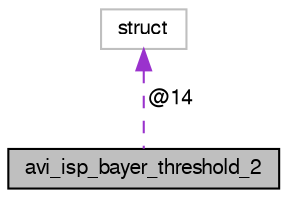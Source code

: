 digraph "avi_isp_bayer_threshold_2"
{
  edge [fontname="FreeSans",fontsize="10",labelfontname="FreeSans",labelfontsize="10"];
  node [fontname="FreeSans",fontsize="10",shape=record];
  Node1 [label="avi_isp_bayer_threshold_2",height=0.2,width=0.4,color="black", fillcolor="grey75", style="filled", fontcolor="black"];
  Node2 -> Node1 [dir="back",color="darkorchid3",fontsize="10",style="dashed",label=" @14" ,fontname="FreeSans"];
  Node2 [label="struct",height=0.2,width=0.4,color="grey75", fillcolor="white", style="filled"];
}
